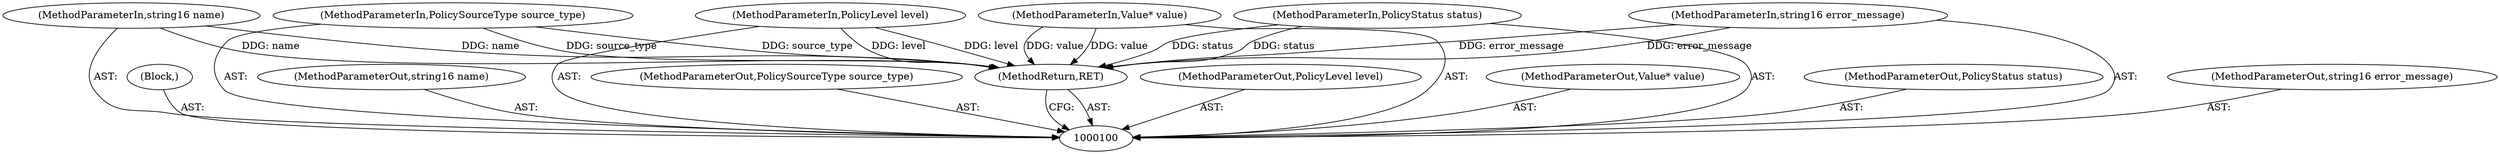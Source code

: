 digraph "1_Chrome_9d02cda7a634fbd6e53d98091f618057f0174387_1" {
"1000108" [label="(MethodReturn,RET)"];
"1000107" [label="(Block,)"];
"1000101" [label="(MethodParameterIn,string16 name)"];
"1000117" [label="(MethodParameterOut,string16 name)"];
"1000102" [label="(MethodParameterIn,PolicySourceType source_type)"];
"1000118" [label="(MethodParameterOut,PolicySourceType source_type)"];
"1000103" [label="(MethodParameterIn,PolicyLevel level)"];
"1000119" [label="(MethodParameterOut,PolicyLevel level)"];
"1000104" [label="(MethodParameterIn,Value* value)"];
"1000120" [label="(MethodParameterOut,Value* value)"];
"1000105" [label="(MethodParameterIn,PolicyStatus status)"];
"1000121" [label="(MethodParameterOut,PolicyStatus status)"];
"1000106" [label="(MethodParameterIn,string16 error_message)"];
"1000122" [label="(MethodParameterOut,string16 error_message)"];
"1000108" -> "1000100"  [label="AST: "];
"1000108" -> "1000100"  [label="CFG: "];
"1000104" -> "1000108"  [label="DDG: value"];
"1000105" -> "1000108"  [label="DDG: status"];
"1000103" -> "1000108"  [label="DDG: level"];
"1000102" -> "1000108"  [label="DDG: source_type"];
"1000101" -> "1000108"  [label="DDG: name"];
"1000106" -> "1000108"  [label="DDG: error_message"];
"1000107" -> "1000100"  [label="AST: "];
"1000101" -> "1000100"  [label="AST: "];
"1000101" -> "1000108"  [label="DDG: name"];
"1000117" -> "1000100"  [label="AST: "];
"1000102" -> "1000100"  [label="AST: "];
"1000102" -> "1000108"  [label="DDG: source_type"];
"1000118" -> "1000100"  [label="AST: "];
"1000103" -> "1000100"  [label="AST: "];
"1000103" -> "1000108"  [label="DDG: level"];
"1000119" -> "1000100"  [label="AST: "];
"1000104" -> "1000100"  [label="AST: "];
"1000104" -> "1000108"  [label="DDG: value"];
"1000120" -> "1000100"  [label="AST: "];
"1000105" -> "1000100"  [label="AST: "];
"1000105" -> "1000108"  [label="DDG: status"];
"1000121" -> "1000100"  [label="AST: "];
"1000106" -> "1000100"  [label="AST: "];
"1000106" -> "1000108"  [label="DDG: error_message"];
"1000122" -> "1000100"  [label="AST: "];
}

